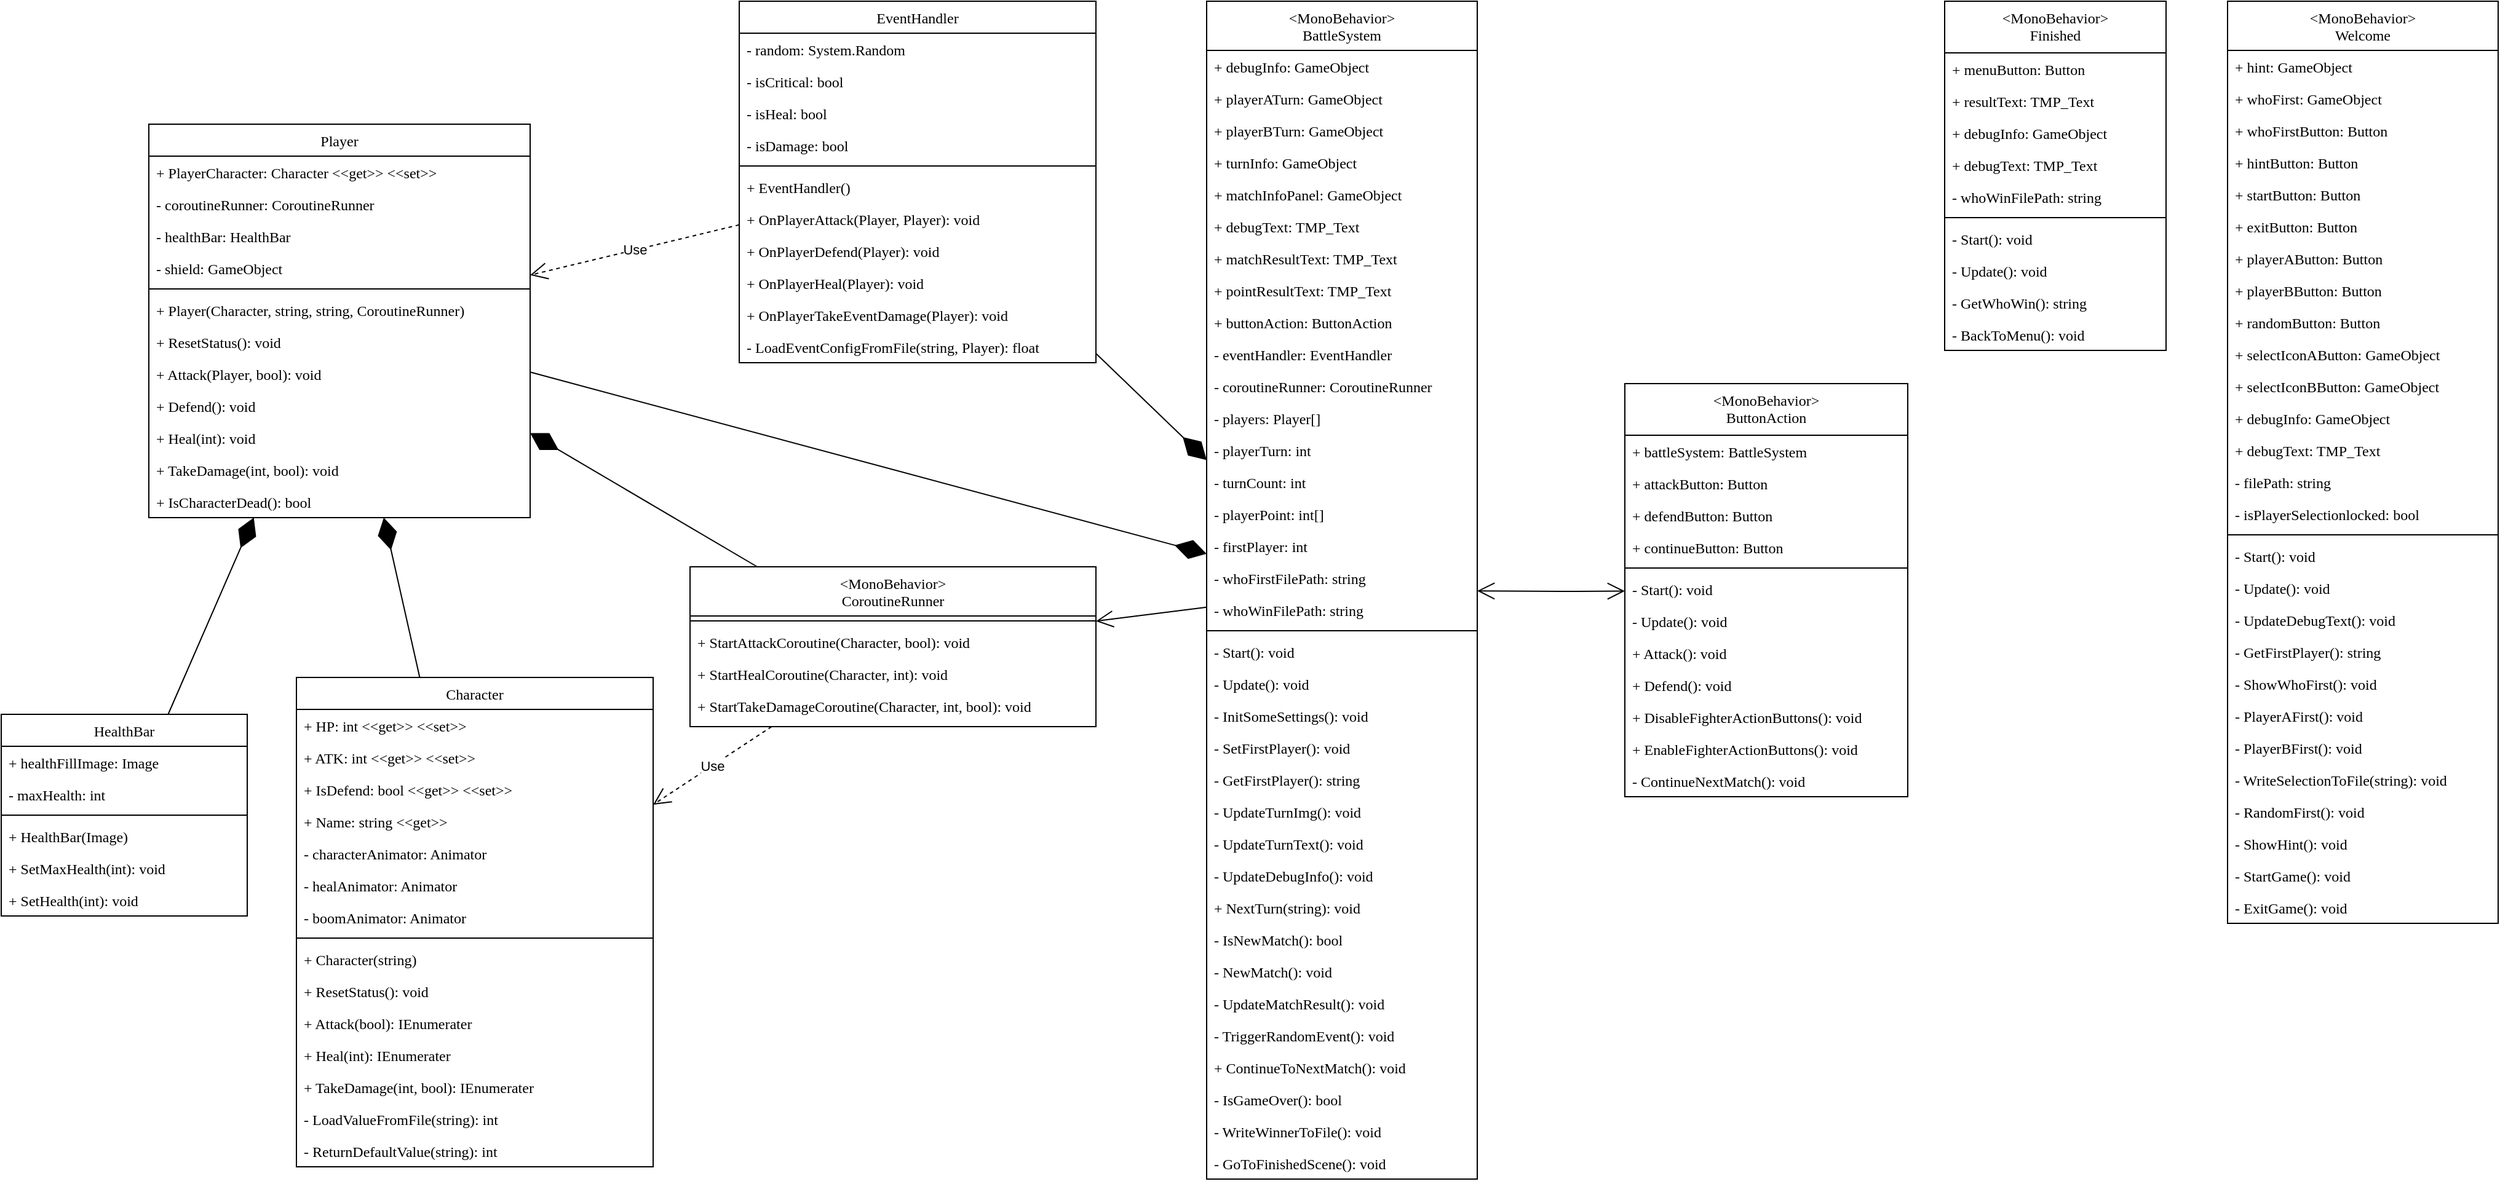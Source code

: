 <mxfile version="24.8.3">
  <diagram id="C5RBs43oDa-KdzZeNtuy" name="Page-1">
    <mxGraphModel dx="2140" dy="698" grid="1" gridSize="10" guides="1" tooltips="1" connect="1" arrows="1" fold="1" page="1" pageScale="1" pageWidth="827" pageHeight="1169" math="0" shadow="0">
      <root>
        <mxCell id="WIyWlLk6GJQsqaUBKTNV-0" />
        <mxCell id="WIyWlLk6GJQsqaUBKTNV-1" parent="WIyWlLk6GJQsqaUBKTNV-0" />
        <mxCell id="Nt3rEdekaZ9-rWhdRQF2-0" value="&lt;MonoBehavior&gt;&#xa;CoroutineRunner" style="swimlane;fontStyle=0;align=center;verticalAlign=top;childLayout=stackLayout;horizontal=1;startSize=40;horizontalStack=0;resizeParent=1;resizeLast=0;collapsible=1;marginBottom=0;rounded=0;shadow=0;strokeWidth=1;fontFamily=Comic Sans MS;" vertex="1" parent="WIyWlLk6GJQsqaUBKTNV-1">
          <mxGeometry x="-80" y="550" width="330" height="130" as="geometry">
            <mxRectangle x="550" y="140" width="160" height="26" as="alternateBounds" />
          </mxGeometry>
        </mxCell>
        <mxCell id="Nt3rEdekaZ9-rWhdRQF2-6" value="" style="line;html=1;strokeWidth=1;align=left;verticalAlign=middle;spacingTop=-1;spacingLeft=3;spacingRight=3;rotatable=0;labelPosition=right;points=[];portConstraint=eastwest;fontFamily=Comic Sans MS;" vertex="1" parent="Nt3rEdekaZ9-rWhdRQF2-0">
          <mxGeometry y="40" width="330" height="8" as="geometry" />
        </mxCell>
        <mxCell id="Nt3rEdekaZ9-rWhdRQF2-7" value="+ StartAttackCoroutine(Character, bool): void" style="text;align=left;verticalAlign=top;spacingLeft=4;spacingRight=4;overflow=hidden;rotatable=0;points=[[0,0.5],[1,0.5]];portConstraint=eastwest;fontFamily=Comic Sans MS;" vertex="1" parent="Nt3rEdekaZ9-rWhdRQF2-0">
          <mxGeometry y="48" width="330" height="26" as="geometry" />
        </mxCell>
        <mxCell id="Nt3rEdekaZ9-rWhdRQF2-8" value="+ StartHealCoroutine(Character, int): void" style="text;align=left;verticalAlign=top;spacingLeft=4;spacingRight=4;overflow=hidden;rotatable=0;points=[[0,0.5],[1,0.5]];portConstraint=eastwest;fontFamily=Comic Sans MS;" vertex="1" parent="Nt3rEdekaZ9-rWhdRQF2-0">
          <mxGeometry y="74" width="330" height="26" as="geometry" />
        </mxCell>
        <mxCell id="Nt3rEdekaZ9-rWhdRQF2-9" value="+ StartTakeDamageCoroutine(Character, int, bool): void" style="text;align=left;verticalAlign=top;spacingLeft=4;spacingRight=4;overflow=hidden;rotatable=0;points=[[0,0.5],[1,0.5]];portConstraint=eastwest;fontFamily=Comic Sans MS;" vertex="1" parent="Nt3rEdekaZ9-rWhdRQF2-0">
          <mxGeometry y="100" width="330" height="26" as="geometry" />
        </mxCell>
        <mxCell id="W0OkgkKj0z41YN_5YWNT-0" value="&lt;MonoBehavior&gt;&#xa;Finished" style="swimlane;fontStyle=0;align=center;verticalAlign=top;childLayout=stackLayout;horizontal=1;startSize=42;horizontalStack=0;resizeParent=1;resizeLast=0;collapsible=1;marginBottom=0;rounded=0;shadow=0;strokeWidth=1;fontFamily=Comic Sans MS;" vertex="1" parent="WIyWlLk6GJQsqaUBKTNV-1">
          <mxGeometry x="940" y="90" width="180" height="284" as="geometry">
            <mxRectangle x="550" y="140" width="160" height="26" as="alternateBounds" />
          </mxGeometry>
        </mxCell>
        <mxCell id="W0OkgkKj0z41YN_5YWNT-1" value="+ menuButton: Button" style="text;align=left;verticalAlign=top;spacingLeft=4;spacingRight=4;overflow=hidden;rotatable=0;points=[[0,0.5],[1,0.5]];portConstraint=eastwest;rounded=0;shadow=0;html=0;fontFamily=Comic Sans MS;" vertex="1" parent="W0OkgkKj0z41YN_5YWNT-0">
          <mxGeometry y="42" width="180" height="26" as="geometry" />
        </mxCell>
        <mxCell id="W0OkgkKj0z41YN_5YWNT-2" value="+ resultText: TMP_Text" style="text;align=left;verticalAlign=top;spacingLeft=4;spacingRight=4;overflow=hidden;rotatable=0;points=[[0,0.5],[1,0.5]];portConstraint=eastwest;rounded=0;shadow=0;html=0;fontFamily=Comic Sans MS;" vertex="1" parent="W0OkgkKj0z41YN_5YWNT-0">
          <mxGeometry y="68" width="180" height="26" as="geometry" />
        </mxCell>
        <mxCell id="W0OkgkKj0z41YN_5YWNT-3" value="+ debugInfo: GameObject" style="text;align=left;verticalAlign=top;spacingLeft=4;spacingRight=4;overflow=hidden;rotatable=0;points=[[0,0.5],[1,0.5]];portConstraint=eastwest;rounded=0;shadow=0;html=0;fontFamily=Comic Sans MS;" vertex="1" parent="W0OkgkKj0z41YN_5YWNT-0">
          <mxGeometry y="94" width="180" height="26" as="geometry" />
        </mxCell>
        <mxCell id="W0OkgkKj0z41YN_5YWNT-4" value="+ debugText: TMP_Text" style="text;align=left;verticalAlign=top;spacingLeft=4;spacingRight=4;overflow=hidden;rotatable=0;points=[[0,0.5],[1,0.5]];portConstraint=eastwest;rounded=0;shadow=0;html=0;fontFamily=Comic Sans MS;" vertex="1" parent="W0OkgkKj0z41YN_5YWNT-0">
          <mxGeometry y="120" width="180" height="26" as="geometry" />
        </mxCell>
        <mxCell id="W0OkgkKj0z41YN_5YWNT-5" value="- whoWinFilePath: string" style="text;align=left;verticalAlign=top;spacingLeft=4;spacingRight=4;overflow=hidden;rotatable=0;points=[[0,0.5],[1,0.5]];portConstraint=eastwest;rounded=0;shadow=0;html=0;fontFamily=Comic Sans MS;" vertex="1" parent="W0OkgkKj0z41YN_5YWNT-0">
          <mxGeometry y="146" width="180" height="26" as="geometry" />
        </mxCell>
        <mxCell id="W0OkgkKj0z41YN_5YWNT-6" value="" style="line;html=1;strokeWidth=1;align=left;verticalAlign=middle;spacingTop=-1;spacingLeft=3;spacingRight=3;rotatable=0;labelPosition=right;points=[];portConstraint=eastwest;fontFamily=Comic Sans MS;" vertex="1" parent="W0OkgkKj0z41YN_5YWNT-0">
          <mxGeometry y="172" width="180" height="8" as="geometry" />
        </mxCell>
        <mxCell id="W0OkgkKj0z41YN_5YWNT-7" value="- Start(): void" style="text;align=left;verticalAlign=top;spacingLeft=4;spacingRight=4;overflow=hidden;rotatable=0;points=[[0,0.5],[1,0.5]];portConstraint=eastwest;fontFamily=Comic Sans MS;" vertex="1" parent="W0OkgkKj0z41YN_5YWNT-0">
          <mxGeometry y="180" width="180" height="26" as="geometry" />
        </mxCell>
        <mxCell id="W0OkgkKj0z41YN_5YWNT-8" value="- Update(): void" style="text;align=left;verticalAlign=top;spacingLeft=4;spacingRight=4;overflow=hidden;rotatable=0;points=[[0,0.5],[1,0.5]];portConstraint=eastwest;fontFamily=Comic Sans MS;" vertex="1" parent="W0OkgkKj0z41YN_5YWNT-0">
          <mxGeometry y="206" width="180" height="26" as="geometry" />
        </mxCell>
        <mxCell id="W0OkgkKj0z41YN_5YWNT-9" value="- GetWhoWin(): string" style="text;align=left;verticalAlign=top;spacingLeft=4;spacingRight=4;overflow=hidden;rotatable=0;points=[[0,0.5],[1,0.5]];portConstraint=eastwest;fontFamily=Comic Sans MS;" vertex="1" parent="W0OkgkKj0z41YN_5YWNT-0">
          <mxGeometry y="232" width="180" height="26" as="geometry" />
        </mxCell>
        <mxCell id="W0OkgkKj0z41YN_5YWNT-10" value="- BackToMenu(): void" style="text;align=left;verticalAlign=top;spacingLeft=4;spacingRight=4;overflow=hidden;rotatable=0;points=[[0,0.5],[1,0.5]];portConstraint=eastwest;fontFamily=Comic Sans MS;" vertex="1" parent="W0OkgkKj0z41YN_5YWNT-0">
          <mxGeometry y="258" width="180" height="26" as="geometry" />
        </mxCell>
        <mxCell id="KQ4b8tjO94vdDUZUuWJg-0" value="&lt;MonoBehavior&gt;&#xa;Welcome" style="swimlane;fontStyle=0;align=center;verticalAlign=top;childLayout=stackLayout;horizontal=1;startSize=40;horizontalStack=0;resizeParent=1;resizeLast=0;collapsible=1;marginBottom=0;rounded=0;shadow=0;strokeWidth=1;fontFamily=Comic Sans MS;" vertex="1" parent="WIyWlLk6GJQsqaUBKTNV-1">
          <mxGeometry x="1170" y="90" width="220" height="750" as="geometry">
            <mxRectangle x="550" y="140" width="160" height="26" as="alternateBounds" />
          </mxGeometry>
        </mxCell>
        <mxCell id="KQ4b8tjO94vdDUZUuWJg-1" value="+ hint: GameObject" style="text;align=left;verticalAlign=top;spacingLeft=4;spacingRight=4;overflow=hidden;rotatable=0;points=[[0,0.5],[1,0.5]];portConstraint=eastwest;fontFamily=Comic Sans MS;" vertex="1" parent="KQ4b8tjO94vdDUZUuWJg-0">
          <mxGeometry y="40" width="220" height="26" as="geometry" />
        </mxCell>
        <mxCell id="KQ4b8tjO94vdDUZUuWJg-2" value="+ whoFirst: GameObject" style="text;align=left;verticalAlign=top;spacingLeft=4;spacingRight=4;overflow=hidden;rotatable=0;points=[[0,0.5],[1,0.5]];portConstraint=eastwest;rounded=0;shadow=0;html=0;fontFamily=Comic Sans MS;" vertex="1" parent="KQ4b8tjO94vdDUZUuWJg-0">
          <mxGeometry y="66" width="220" height="26" as="geometry" />
        </mxCell>
        <mxCell id="KQ4b8tjO94vdDUZUuWJg-3" value="+ whoFirstButton: Button" style="text;align=left;verticalAlign=top;spacingLeft=4;spacingRight=4;overflow=hidden;rotatable=0;points=[[0,0.5],[1,0.5]];portConstraint=eastwest;rounded=0;shadow=0;html=0;fontFamily=Comic Sans MS;" vertex="1" parent="KQ4b8tjO94vdDUZUuWJg-0">
          <mxGeometry y="92" width="220" height="26" as="geometry" />
        </mxCell>
        <mxCell id="KQ4b8tjO94vdDUZUuWJg-4" value="+ hintButton: Button" style="text;align=left;verticalAlign=top;spacingLeft=4;spacingRight=4;overflow=hidden;rotatable=0;points=[[0,0.5],[1,0.5]];portConstraint=eastwest;rounded=0;shadow=0;html=0;fontFamily=Comic Sans MS;" vertex="1" parent="KQ4b8tjO94vdDUZUuWJg-0">
          <mxGeometry y="118" width="220" height="26" as="geometry" />
        </mxCell>
        <mxCell id="KQ4b8tjO94vdDUZUuWJg-5" value="+ startButton: Button" style="text;align=left;verticalAlign=top;spacingLeft=4;spacingRight=4;overflow=hidden;rotatable=0;points=[[0,0.5],[1,0.5]];portConstraint=eastwest;rounded=0;shadow=0;html=0;fontFamily=Comic Sans MS;" vertex="1" parent="KQ4b8tjO94vdDUZUuWJg-0">
          <mxGeometry y="144" width="220" height="26" as="geometry" />
        </mxCell>
        <mxCell id="KQ4b8tjO94vdDUZUuWJg-6" value="+ exitButton: Button" style="text;align=left;verticalAlign=top;spacingLeft=4;spacingRight=4;overflow=hidden;rotatable=0;points=[[0,0.5],[1,0.5]];portConstraint=eastwest;rounded=0;shadow=0;html=0;fontFamily=Comic Sans MS;" vertex="1" parent="KQ4b8tjO94vdDUZUuWJg-0">
          <mxGeometry y="170" width="220" height="26" as="geometry" />
        </mxCell>
        <mxCell id="KQ4b8tjO94vdDUZUuWJg-7" value="+ playerAButton: Button" style="text;align=left;verticalAlign=top;spacingLeft=4;spacingRight=4;overflow=hidden;rotatable=0;points=[[0,0.5],[1,0.5]];portConstraint=eastwest;rounded=0;shadow=0;html=0;fontFamily=Comic Sans MS;" vertex="1" parent="KQ4b8tjO94vdDUZUuWJg-0">
          <mxGeometry y="196" width="220" height="26" as="geometry" />
        </mxCell>
        <mxCell id="KQ4b8tjO94vdDUZUuWJg-8" value="+ playerBButton: Button" style="text;align=left;verticalAlign=top;spacingLeft=4;spacingRight=4;overflow=hidden;rotatable=0;points=[[0,0.5],[1,0.5]];portConstraint=eastwest;rounded=0;shadow=0;html=0;fontFamily=Comic Sans MS;" vertex="1" parent="KQ4b8tjO94vdDUZUuWJg-0">
          <mxGeometry y="222" width="220" height="26" as="geometry" />
        </mxCell>
        <mxCell id="KQ4b8tjO94vdDUZUuWJg-9" value="+ randomButton: Button" style="text;align=left;verticalAlign=top;spacingLeft=4;spacingRight=4;overflow=hidden;rotatable=0;points=[[0,0.5],[1,0.5]];portConstraint=eastwest;rounded=0;shadow=0;html=0;fontFamily=Comic Sans MS;" vertex="1" parent="KQ4b8tjO94vdDUZUuWJg-0">
          <mxGeometry y="248" width="220" height="26" as="geometry" />
        </mxCell>
        <mxCell id="KQ4b8tjO94vdDUZUuWJg-10" value="+ selectIconAButton: GameObject" style="text;align=left;verticalAlign=top;spacingLeft=4;spacingRight=4;overflow=hidden;rotatable=0;points=[[0,0.5],[1,0.5]];portConstraint=eastwest;rounded=0;shadow=0;html=0;fontFamily=Comic Sans MS;" vertex="1" parent="KQ4b8tjO94vdDUZUuWJg-0">
          <mxGeometry y="274" width="220" height="26" as="geometry" />
        </mxCell>
        <mxCell id="KQ4b8tjO94vdDUZUuWJg-11" value="+ selectIconBButton: GameObject" style="text;align=left;verticalAlign=top;spacingLeft=4;spacingRight=4;overflow=hidden;rotatable=0;points=[[0,0.5],[1,0.5]];portConstraint=eastwest;rounded=0;shadow=0;html=0;fontFamily=Comic Sans MS;" vertex="1" parent="KQ4b8tjO94vdDUZUuWJg-0">
          <mxGeometry y="300" width="220" height="26" as="geometry" />
        </mxCell>
        <mxCell id="KQ4b8tjO94vdDUZUuWJg-12" value="+ debugInfo: GameObject" style="text;align=left;verticalAlign=top;spacingLeft=4;spacingRight=4;overflow=hidden;rotatable=0;points=[[0,0.5],[1,0.5]];portConstraint=eastwest;rounded=0;shadow=0;html=0;fontFamily=Comic Sans MS;" vertex="1" parent="KQ4b8tjO94vdDUZUuWJg-0">
          <mxGeometry y="326" width="220" height="26" as="geometry" />
        </mxCell>
        <mxCell id="KQ4b8tjO94vdDUZUuWJg-13" value="+ debugText: TMP_Text" style="text;align=left;verticalAlign=top;spacingLeft=4;spacingRight=4;overflow=hidden;rotatable=0;points=[[0,0.5],[1,0.5]];portConstraint=eastwest;rounded=0;shadow=0;html=0;fontFamily=Comic Sans MS;" vertex="1" parent="KQ4b8tjO94vdDUZUuWJg-0">
          <mxGeometry y="352" width="220" height="26" as="geometry" />
        </mxCell>
        <mxCell id="KQ4b8tjO94vdDUZUuWJg-14" value="- filePath: string" style="text;align=left;verticalAlign=top;spacingLeft=4;spacingRight=4;overflow=hidden;rotatable=0;points=[[0,0.5],[1,0.5]];portConstraint=eastwest;rounded=0;shadow=0;html=0;fontFamily=Comic Sans MS;" vertex="1" parent="KQ4b8tjO94vdDUZUuWJg-0">
          <mxGeometry y="378" width="220" height="26" as="geometry" />
        </mxCell>
        <mxCell id="KQ4b8tjO94vdDUZUuWJg-15" value="- isPlayerSelectionlocked: bool" style="text;align=left;verticalAlign=top;spacingLeft=4;spacingRight=4;overflow=hidden;rotatable=0;points=[[0,0.5],[1,0.5]];portConstraint=eastwest;rounded=0;shadow=0;html=0;fontFamily=Comic Sans MS;" vertex="1" parent="KQ4b8tjO94vdDUZUuWJg-0">
          <mxGeometry y="404" width="220" height="26" as="geometry" />
        </mxCell>
        <mxCell id="KQ4b8tjO94vdDUZUuWJg-16" value="" style="line;html=1;strokeWidth=1;align=left;verticalAlign=middle;spacingTop=-1;spacingLeft=3;spacingRight=3;rotatable=0;labelPosition=right;points=[];portConstraint=eastwest;fontFamily=Comic Sans MS;" vertex="1" parent="KQ4b8tjO94vdDUZUuWJg-0">
          <mxGeometry y="430" width="220" height="8" as="geometry" />
        </mxCell>
        <mxCell id="KQ4b8tjO94vdDUZUuWJg-17" value="- Start(): void" style="text;align=left;verticalAlign=top;spacingLeft=4;spacingRight=4;overflow=hidden;rotatable=0;points=[[0,0.5],[1,0.5]];portConstraint=eastwest;fontFamily=Comic Sans MS;" vertex="1" parent="KQ4b8tjO94vdDUZUuWJg-0">
          <mxGeometry y="438" width="220" height="26" as="geometry" />
        </mxCell>
        <mxCell id="KQ4b8tjO94vdDUZUuWJg-18" value="- Update(): void" style="text;align=left;verticalAlign=top;spacingLeft=4;spacingRight=4;overflow=hidden;rotatable=0;points=[[0,0.5],[1,0.5]];portConstraint=eastwest;fontFamily=Comic Sans MS;" vertex="1" parent="KQ4b8tjO94vdDUZUuWJg-0">
          <mxGeometry y="464" width="220" height="26" as="geometry" />
        </mxCell>
        <mxCell id="KQ4b8tjO94vdDUZUuWJg-19" value="- UpdateDebugText(): void" style="text;align=left;verticalAlign=top;spacingLeft=4;spacingRight=4;overflow=hidden;rotatable=0;points=[[0,0.5],[1,0.5]];portConstraint=eastwest;fontFamily=Comic Sans MS;" vertex="1" parent="KQ4b8tjO94vdDUZUuWJg-0">
          <mxGeometry y="490" width="220" height="26" as="geometry" />
        </mxCell>
        <mxCell id="KQ4b8tjO94vdDUZUuWJg-20" value="- GetFirstPlayer(): string" style="text;align=left;verticalAlign=top;spacingLeft=4;spacingRight=4;overflow=hidden;rotatable=0;points=[[0,0.5],[1,0.5]];portConstraint=eastwest;fontFamily=Comic Sans MS;" vertex="1" parent="KQ4b8tjO94vdDUZUuWJg-0">
          <mxGeometry y="516" width="220" height="26" as="geometry" />
        </mxCell>
        <mxCell id="KQ4b8tjO94vdDUZUuWJg-21" value="- ShowWhoFirst(): void" style="text;align=left;verticalAlign=top;spacingLeft=4;spacingRight=4;overflow=hidden;rotatable=0;points=[[0,0.5],[1,0.5]];portConstraint=eastwest;fontFamily=Comic Sans MS;" vertex="1" parent="KQ4b8tjO94vdDUZUuWJg-0">
          <mxGeometry y="542" width="220" height="26" as="geometry" />
        </mxCell>
        <mxCell id="KQ4b8tjO94vdDUZUuWJg-22" value="- PlayerAFirst(): void" style="text;align=left;verticalAlign=top;spacingLeft=4;spacingRight=4;overflow=hidden;rotatable=0;points=[[0,0.5],[1,0.5]];portConstraint=eastwest;fontFamily=Comic Sans MS;" vertex="1" parent="KQ4b8tjO94vdDUZUuWJg-0">
          <mxGeometry y="568" width="220" height="26" as="geometry" />
        </mxCell>
        <mxCell id="KQ4b8tjO94vdDUZUuWJg-23" value="- PlayerBFirst(): void" style="text;align=left;verticalAlign=top;spacingLeft=4;spacingRight=4;overflow=hidden;rotatable=0;points=[[0,0.5],[1,0.5]];portConstraint=eastwest;fontFamily=Comic Sans MS;" vertex="1" parent="KQ4b8tjO94vdDUZUuWJg-0">
          <mxGeometry y="594" width="220" height="26" as="geometry" />
        </mxCell>
        <mxCell id="KQ4b8tjO94vdDUZUuWJg-24" value="- WriteSelectionToFile(string): void" style="text;align=left;verticalAlign=top;spacingLeft=4;spacingRight=4;overflow=hidden;rotatable=0;points=[[0,0.5],[1,0.5]];portConstraint=eastwest;fontFamily=Comic Sans MS;" vertex="1" parent="KQ4b8tjO94vdDUZUuWJg-0">
          <mxGeometry y="620" width="220" height="26" as="geometry" />
        </mxCell>
        <mxCell id="KQ4b8tjO94vdDUZUuWJg-25" value="- RandomFirst(): void" style="text;align=left;verticalAlign=top;spacingLeft=4;spacingRight=4;overflow=hidden;rotatable=0;points=[[0,0.5],[1,0.5]];portConstraint=eastwest;fontFamily=Comic Sans MS;" vertex="1" parent="KQ4b8tjO94vdDUZUuWJg-0">
          <mxGeometry y="646" width="220" height="26" as="geometry" />
        </mxCell>
        <mxCell id="KQ4b8tjO94vdDUZUuWJg-26" value="- ShowHint(): void" style="text;align=left;verticalAlign=top;spacingLeft=4;spacingRight=4;overflow=hidden;rotatable=0;points=[[0,0.5],[1,0.5]];portConstraint=eastwest;fontFamily=Comic Sans MS;" vertex="1" parent="KQ4b8tjO94vdDUZUuWJg-0">
          <mxGeometry y="672" width="220" height="26" as="geometry" />
        </mxCell>
        <mxCell id="KQ4b8tjO94vdDUZUuWJg-27" value="- StartGame(): void" style="text;align=left;verticalAlign=top;spacingLeft=4;spacingRight=4;overflow=hidden;rotatable=0;points=[[0,0.5],[1,0.5]];portConstraint=eastwest;fontFamily=Comic Sans MS;" vertex="1" parent="KQ4b8tjO94vdDUZUuWJg-0">
          <mxGeometry y="698" width="220" height="26" as="geometry" />
        </mxCell>
        <mxCell id="KQ4b8tjO94vdDUZUuWJg-28" value="- ExitGame(): void" style="text;align=left;verticalAlign=top;spacingLeft=4;spacingRight=4;overflow=hidden;rotatable=0;points=[[0,0.5],[1,0.5]];portConstraint=eastwest;fontFamily=Comic Sans MS;" vertex="1" parent="KQ4b8tjO94vdDUZUuWJg-0">
          <mxGeometry y="724" width="220" height="26" as="geometry" />
        </mxCell>
        <mxCell id="KQ4b8tjO94vdDUZUuWJg-29" value="HealthBar" style="swimlane;fontStyle=0;align=center;verticalAlign=top;childLayout=stackLayout;horizontal=1;startSize=26;horizontalStack=0;resizeParent=1;resizeLast=0;collapsible=1;marginBottom=0;rounded=0;shadow=0;strokeWidth=1;fontFamily=Comic Sans MS;" vertex="1" parent="WIyWlLk6GJQsqaUBKTNV-1">
          <mxGeometry x="-640" y="670" width="200" height="164" as="geometry">
            <mxRectangle x="550" y="140" width="160" height="26" as="alternateBounds" />
          </mxGeometry>
        </mxCell>
        <mxCell id="KQ4b8tjO94vdDUZUuWJg-30" value="+ healthFillImage: Image" style="text;align=left;verticalAlign=top;spacingLeft=4;spacingRight=4;overflow=hidden;rotatable=0;points=[[0,0.5],[1,0.5]];portConstraint=eastwest;rounded=0;shadow=0;html=0;fontFamily=Comic Sans MS;" vertex="1" parent="KQ4b8tjO94vdDUZUuWJg-29">
          <mxGeometry y="26" width="200" height="26" as="geometry" />
        </mxCell>
        <mxCell id="KQ4b8tjO94vdDUZUuWJg-34" value="- maxHealth: int" style="text;align=left;verticalAlign=top;spacingLeft=4;spacingRight=4;overflow=hidden;rotatable=0;points=[[0,0.5],[1,0.5]];portConstraint=eastwest;rounded=0;shadow=0;html=0;fontFamily=Comic Sans MS;" vertex="1" parent="KQ4b8tjO94vdDUZUuWJg-29">
          <mxGeometry y="52" width="200" height="26" as="geometry" />
        </mxCell>
        <mxCell id="KQ4b8tjO94vdDUZUuWJg-35" value="" style="line;html=1;strokeWidth=1;align=left;verticalAlign=middle;spacingTop=-1;spacingLeft=3;spacingRight=3;rotatable=0;labelPosition=right;points=[];portConstraint=eastwest;fontFamily=Comic Sans MS;" vertex="1" parent="KQ4b8tjO94vdDUZUuWJg-29">
          <mxGeometry y="78" width="200" height="8" as="geometry" />
        </mxCell>
        <mxCell id="KQ4b8tjO94vdDUZUuWJg-36" value="+ HealthBar(Image)" style="text;align=left;verticalAlign=top;spacingLeft=4;spacingRight=4;overflow=hidden;rotatable=0;points=[[0,0.5],[1,0.5]];portConstraint=eastwest;fontFamily=Comic Sans MS;" vertex="1" parent="KQ4b8tjO94vdDUZUuWJg-29">
          <mxGeometry y="86" width="200" height="26" as="geometry" />
        </mxCell>
        <mxCell id="KQ4b8tjO94vdDUZUuWJg-37" value="+ SetMaxHealth(int): void" style="text;align=left;verticalAlign=top;spacingLeft=4;spacingRight=4;overflow=hidden;rotatable=0;points=[[0,0.5],[1,0.5]];portConstraint=eastwest;fontFamily=Comic Sans MS;" vertex="1" parent="KQ4b8tjO94vdDUZUuWJg-29">
          <mxGeometry y="112" width="200" height="26" as="geometry" />
        </mxCell>
        <mxCell id="KQ4b8tjO94vdDUZUuWJg-40" value="+ SetHealth(int): void" style="text;align=left;verticalAlign=top;spacingLeft=4;spacingRight=4;overflow=hidden;rotatable=0;points=[[0,0.5],[1,0.5]];portConstraint=eastwest;fontFamily=Comic Sans MS;" vertex="1" parent="KQ4b8tjO94vdDUZUuWJg-29">
          <mxGeometry y="138" width="200" height="26" as="geometry" />
        </mxCell>
        <mxCell id="AiJhdceaBjFH2DWy3qPq-0" value="EventHandler" style="swimlane;fontStyle=0;align=center;verticalAlign=top;childLayout=stackLayout;horizontal=1;startSize=26;horizontalStack=0;resizeParent=1;resizeLast=0;collapsible=1;marginBottom=0;rounded=0;shadow=0;strokeWidth=1;fontFamily=Comic Sans MS;" vertex="1" parent="WIyWlLk6GJQsqaUBKTNV-1">
          <mxGeometry x="-40" y="90" width="290" height="294" as="geometry">
            <mxRectangle x="550" y="140" width="160" height="26" as="alternateBounds" />
          </mxGeometry>
        </mxCell>
        <mxCell id="AiJhdceaBjFH2DWy3qPq-1" value="- random: System.Random" style="text;align=left;verticalAlign=top;spacingLeft=4;spacingRight=4;overflow=hidden;rotatable=0;points=[[0,0.5],[1,0.5]];portConstraint=eastwest;rounded=0;shadow=0;html=0;fontFamily=Comic Sans MS;" vertex="1" parent="AiJhdceaBjFH2DWy3qPq-0">
          <mxGeometry y="26" width="290" height="26" as="geometry" />
        </mxCell>
        <mxCell id="AiJhdceaBjFH2DWy3qPq-8" value="- isCritical: bool" style="text;align=left;verticalAlign=top;spacingLeft=4;spacingRight=4;overflow=hidden;rotatable=0;points=[[0,0.5],[1,0.5]];portConstraint=eastwest;rounded=0;shadow=0;html=0;fontFamily=Comic Sans MS;" vertex="1" parent="AiJhdceaBjFH2DWy3qPq-0">
          <mxGeometry y="52" width="290" height="26" as="geometry" />
        </mxCell>
        <mxCell id="AiJhdceaBjFH2DWy3qPq-7" value="- isHeal: bool" style="text;align=left;verticalAlign=top;spacingLeft=4;spacingRight=4;overflow=hidden;rotatable=0;points=[[0,0.5],[1,0.5]];portConstraint=eastwest;rounded=0;shadow=0;html=0;fontFamily=Comic Sans MS;" vertex="1" parent="AiJhdceaBjFH2DWy3qPq-0">
          <mxGeometry y="78" width="290" height="26" as="geometry" />
        </mxCell>
        <mxCell id="AiJhdceaBjFH2DWy3qPq-2" value="- isDamage: bool" style="text;align=left;verticalAlign=top;spacingLeft=4;spacingRight=4;overflow=hidden;rotatable=0;points=[[0,0.5],[1,0.5]];portConstraint=eastwest;rounded=0;shadow=0;html=0;fontFamily=Comic Sans MS;" vertex="1" parent="AiJhdceaBjFH2DWy3qPq-0">
          <mxGeometry y="104" width="290" height="26" as="geometry" />
        </mxCell>
        <mxCell id="AiJhdceaBjFH2DWy3qPq-3" value="" style="line;html=1;strokeWidth=1;align=left;verticalAlign=middle;spacingTop=-1;spacingLeft=3;spacingRight=3;rotatable=0;labelPosition=right;points=[];portConstraint=eastwest;fontFamily=Comic Sans MS;" vertex="1" parent="AiJhdceaBjFH2DWy3qPq-0">
          <mxGeometry y="130" width="290" height="8" as="geometry" />
        </mxCell>
        <mxCell id="AiJhdceaBjFH2DWy3qPq-4" value="+ EventHandler()" style="text;align=left;verticalAlign=top;spacingLeft=4;spacingRight=4;overflow=hidden;rotatable=0;points=[[0,0.5],[1,0.5]];portConstraint=eastwest;fontFamily=Comic Sans MS;" vertex="1" parent="AiJhdceaBjFH2DWy3qPq-0">
          <mxGeometry y="138" width="290" height="26" as="geometry" />
        </mxCell>
        <mxCell id="AiJhdceaBjFH2DWy3qPq-5" value="+ OnPlayerAttack(Player, Player): void" style="text;align=left;verticalAlign=top;spacingLeft=4;spacingRight=4;overflow=hidden;rotatable=0;points=[[0,0.5],[1,0.5]];portConstraint=eastwest;fontFamily=Comic Sans MS;" vertex="1" parent="AiJhdceaBjFH2DWy3qPq-0">
          <mxGeometry y="164" width="290" height="26" as="geometry" />
        </mxCell>
        <mxCell id="AiJhdceaBjFH2DWy3qPq-9" value="+ OnPlayerDefend(Player): void" style="text;align=left;verticalAlign=top;spacingLeft=4;spacingRight=4;overflow=hidden;rotatable=0;points=[[0,0.5],[1,0.5]];portConstraint=eastwest;fontFamily=Comic Sans MS;" vertex="1" parent="AiJhdceaBjFH2DWy3qPq-0">
          <mxGeometry y="190" width="290" height="26" as="geometry" />
        </mxCell>
        <mxCell id="AiJhdceaBjFH2DWy3qPq-10" value="+ OnPlayerHeal(Player): void" style="text;align=left;verticalAlign=top;spacingLeft=4;spacingRight=4;overflow=hidden;rotatable=0;points=[[0,0.5],[1,0.5]];portConstraint=eastwest;fontFamily=Comic Sans MS;" vertex="1" parent="AiJhdceaBjFH2DWy3qPq-0">
          <mxGeometry y="216" width="290" height="26" as="geometry" />
        </mxCell>
        <mxCell id="AiJhdceaBjFH2DWy3qPq-11" value="+ OnPlayerTakeEventDamage(Player): void" style="text;align=left;verticalAlign=top;spacingLeft=4;spacingRight=4;overflow=hidden;rotatable=0;points=[[0,0.5],[1,0.5]];portConstraint=eastwest;fontFamily=Comic Sans MS;" vertex="1" parent="AiJhdceaBjFH2DWy3qPq-0">
          <mxGeometry y="242" width="290" height="26" as="geometry" />
        </mxCell>
        <mxCell id="AiJhdceaBjFH2DWy3qPq-6" value="- LoadEventConfigFromFile(string, Player): float" style="text;align=left;verticalAlign=top;spacingLeft=4;spacingRight=4;overflow=hidden;rotatable=0;points=[[0,0.5],[1,0.5]];portConstraint=eastwest;fontFamily=Comic Sans MS;" vertex="1" parent="AiJhdceaBjFH2DWy3qPq-0">
          <mxGeometry y="268" width="290" height="26" as="geometry" />
        </mxCell>
        <mxCell id="AiJhdceaBjFH2DWy3qPq-12" value="&lt;MonoBehavior&gt;&#xa;ButtonAction&#xa;" style="swimlane;fontStyle=0;align=center;verticalAlign=top;childLayout=stackLayout;horizontal=1;startSize=42;horizontalStack=0;resizeParent=1;resizeLast=0;collapsible=1;marginBottom=0;rounded=0;shadow=0;strokeWidth=1;fontFamily=Comic Sans MS;" vertex="1" parent="WIyWlLk6GJQsqaUBKTNV-1">
          <mxGeometry x="680" y="401" width="230" height="336" as="geometry">
            <mxRectangle x="550" y="140" width="160" height="26" as="alternateBounds" />
          </mxGeometry>
        </mxCell>
        <mxCell id="AiJhdceaBjFH2DWy3qPq-13" value="+ battleSystem: BattleSystem" style="text;align=left;verticalAlign=top;spacingLeft=4;spacingRight=4;overflow=hidden;rotatable=0;points=[[0,0.5],[1,0.5]];portConstraint=eastwest;rounded=0;shadow=0;html=0;fontFamily=Comic Sans MS;" vertex="1" parent="AiJhdceaBjFH2DWy3qPq-12">
          <mxGeometry y="42" width="230" height="26" as="geometry" />
        </mxCell>
        <mxCell id="AiJhdceaBjFH2DWy3qPq-23" value="+ attackButton: Button" style="text;align=left;verticalAlign=top;spacingLeft=4;spacingRight=4;overflow=hidden;rotatable=0;points=[[0,0.5],[1,0.5]];portConstraint=eastwest;rounded=0;shadow=0;html=0;fontFamily=Comic Sans MS;" vertex="1" parent="AiJhdceaBjFH2DWy3qPq-12">
          <mxGeometry y="68" width="230" height="26" as="geometry" />
        </mxCell>
        <mxCell id="AiJhdceaBjFH2DWy3qPq-24" value="+ defendButton: Button" style="text;align=left;verticalAlign=top;spacingLeft=4;spacingRight=4;overflow=hidden;rotatable=0;points=[[0,0.5],[1,0.5]];portConstraint=eastwest;rounded=0;shadow=0;html=0;fontFamily=Comic Sans MS;" vertex="1" parent="AiJhdceaBjFH2DWy3qPq-12">
          <mxGeometry y="94" width="230" height="26" as="geometry" />
        </mxCell>
        <mxCell id="AiJhdceaBjFH2DWy3qPq-14" value="+ continueButton: Button" style="text;align=left;verticalAlign=top;spacingLeft=4;spacingRight=4;overflow=hidden;rotatable=0;points=[[0,0.5],[1,0.5]];portConstraint=eastwest;rounded=0;shadow=0;html=0;fontFamily=Comic Sans MS;" vertex="1" parent="AiJhdceaBjFH2DWy3qPq-12">
          <mxGeometry y="120" width="230" height="26" as="geometry" />
        </mxCell>
        <mxCell id="AiJhdceaBjFH2DWy3qPq-18" value="" style="line;html=1;strokeWidth=1;align=left;verticalAlign=middle;spacingTop=-1;spacingLeft=3;spacingRight=3;rotatable=0;labelPosition=right;points=[];portConstraint=eastwest;fontFamily=Comic Sans MS;" vertex="1" parent="AiJhdceaBjFH2DWy3qPq-12">
          <mxGeometry y="146" width="230" height="8" as="geometry" />
        </mxCell>
        <mxCell id="AiJhdceaBjFH2DWy3qPq-19" value="- Start(): void" style="text;align=left;verticalAlign=top;spacingLeft=4;spacingRight=4;overflow=hidden;rotatable=0;points=[[0,0.5],[1,0.5]];portConstraint=eastwest;fontFamily=Comic Sans MS;" vertex="1" parent="AiJhdceaBjFH2DWy3qPq-12">
          <mxGeometry y="154" width="230" height="26" as="geometry" />
        </mxCell>
        <mxCell id="AiJhdceaBjFH2DWy3qPq-20" value="- Update(): void" style="text;align=left;verticalAlign=top;spacingLeft=4;spacingRight=4;overflow=hidden;rotatable=0;points=[[0,0.5],[1,0.5]];portConstraint=eastwest;fontFamily=Comic Sans MS;" vertex="1" parent="AiJhdceaBjFH2DWy3qPq-12">
          <mxGeometry y="180" width="230" height="26" as="geometry" />
        </mxCell>
        <mxCell id="AiJhdceaBjFH2DWy3qPq-21" value="+ Attack(): void" style="text;align=left;verticalAlign=top;spacingLeft=4;spacingRight=4;overflow=hidden;rotatable=0;points=[[0,0.5],[1,0.5]];portConstraint=eastwest;fontFamily=Comic Sans MS;" vertex="1" parent="AiJhdceaBjFH2DWy3qPq-12">
          <mxGeometry y="206" width="230" height="26" as="geometry" />
        </mxCell>
        <mxCell id="AiJhdceaBjFH2DWy3qPq-22" value="+ Defend(): void" style="text;align=left;verticalAlign=top;spacingLeft=4;spacingRight=4;overflow=hidden;rotatable=0;points=[[0,0.5],[1,0.5]];portConstraint=eastwest;fontFamily=Comic Sans MS;" vertex="1" parent="AiJhdceaBjFH2DWy3qPq-12">
          <mxGeometry y="232" width="230" height="26" as="geometry" />
        </mxCell>
        <mxCell id="AiJhdceaBjFH2DWy3qPq-27" value="+ DisableFighterActionButtons(): void" style="text;align=left;verticalAlign=top;spacingLeft=4;spacingRight=4;overflow=hidden;rotatable=0;points=[[0,0.5],[1,0.5]];portConstraint=eastwest;fontFamily=Comic Sans MS;" vertex="1" parent="AiJhdceaBjFH2DWy3qPq-12">
          <mxGeometry y="258" width="230" height="26" as="geometry" />
        </mxCell>
        <mxCell id="AiJhdceaBjFH2DWy3qPq-28" value="+ EnableFighterActionButtons(): void" style="text;align=left;verticalAlign=top;spacingLeft=4;spacingRight=4;overflow=hidden;rotatable=0;points=[[0,0.5],[1,0.5]];portConstraint=eastwest;fontFamily=Comic Sans MS;" vertex="1" parent="AiJhdceaBjFH2DWy3qPq-12">
          <mxGeometry y="284" width="230" height="26" as="geometry" />
        </mxCell>
        <mxCell id="AiJhdceaBjFH2DWy3qPq-26" value="- ContinueNextMatch(): void" style="text;align=left;verticalAlign=top;spacingLeft=4;spacingRight=4;overflow=hidden;rotatable=0;points=[[0,0.5],[1,0.5]];portConstraint=eastwest;fontFamily=Comic Sans MS;" vertex="1" parent="AiJhdceaBjFH2DWy3qPq-12">
          <mxGeometry y="310" width="230" height="26" as="geometry" />
        </mxCell>
        <mxCell id="AiJhdceaBjFH2DWy3qPq-29" value="Character" style="swimlane;fontStyle=0;align=center;verticalAlign=top;childLayout=stackLayout;horizontal=1;startSize=26;horizontalStack=0;resizeParent=1;resizeLast=0;collapsible=1;marginBottom=0;rounded=0;shadow=0;strokeWidth=1;fontFamily=Comic Sans MS;" vertex="1" parent="WIyWlLk6GJQsqaUBKTNV-1">
          <mxGeometry x="-400" y="640" width="290" height="398" as="geometry">
            <mxRectangle x="550" y="140" width="160" height="26" as="alternateBounds" />
          </mxGeometry>
        </mxCell>
        <mxCell id="AiJhdceaBjFH2DWy3qPq-30" value="+ HP: int &lt;&lt;get&gt;&gt; &lt;&lt;set&gt;&gt;" style="text;align=left;verticalAlign=top;spacingLeft=4;spacingRight=4;overflow=hidden;rotatable=0;points=[[0,0.5],[1,0.5]];portConstraint=eastwest;rounded=0;shadow=0;html=0;fontFamily=Comic Sans MS;" vertex="1" parent="AiJhdceaBjFH2DWy3qPq-29">
          <mxGeometry y="26" width="290" height="26" as="geometry" />
        </mxCell>
        <mxCell id="AiJhdceaBjFH2DWy3qPq-31" value="+ ATK: int &lt;&lt;get&gt;&gt; &lt;&lt;set&gt;&gt;" style="text;align=left;verticalAlign=top;spacingLeft=4;spacingRight=4;overflow=hidden;rotatable=0;points=[[0,0.5],[1,0.5]];portConstraint=eastwest;rounded=0;shadow=0;html=0;fontFamily=Comic Sans MS;" vertex="1" parent="AiJhdceaBjFH2DWy3qPq-29">
          <mxGeometry y="52" width="290" height="26" as="geometry" />
        </mxCell>
        <mxCell id="AiJhdceaBjFH2DWy3qPq-43" value="+ IsDefend: bool &lt;&lt;get&gt;&gt; &lt;&lt;set&gt;&gt;" style="text;align=left;verticalAlign=top;spacingLeft=4;spacingRight=4;overflow=hidden;rotatable=0;points=[[0,0.5],[1,0.5]];portConstraint=eastwest;rounded=0;shadow=0;html=0;fontFamily=Comic Sans MS;" vertex="1" parent="AiJhdceaBjFH2DWy3qPq-29">
          <mxGeometry y="78" width="290" height="26" as="geometry" />
        </mxCell>
        <mxCell id="AiJhdceaBjFH2DWy3qPq-42" value="+ Name: string &lt;&lt;get&gt;&gt;" style="text;align=left;verticalAlign=top;spacingLeft=4;spacingRight=4;overflow=hidden;rotatable=0;points=[[0,0.5],[1,0.5]];portConstraint=eastwest;rounded=0;shadow=0;html=0;fontFamily=Comic Sans MS;" vertex="1" parent="AiJhdceaBjFH2DWy3qPq-29">
          <mxGeometry y="104" width="290" height="26" as="geometry" />
        </mxCell>
        <mxCell id="AiJhdceaBjFH2DWy3qPq-41" value="- characterAnimator: Animator" style="text;align=left;verticalAlign=top;spacingLeft=4;spacingRight=4;overflow=hidden;rotatable=0;points=[[0,0.5],[1,0.5]];portConstraint=eastwest;rounded=0;shadow=0;html=0;fontFamily=Comic Sans MS;" vertex="1" parent="AiJhdceaBjFH2DWy3qPq-29">
          <mxGeometry y="130" width="290" height="26" as="geometry" />
        </mxCell>
        <mxCell id="AiJhdceaBjFH2DWy3qPq-32" value="- healAnimator: Animator" style="text;align=left;verticalAlign=top;spacingLeft=4;spacingRight=4;overflow=hidden;rotatable=0;points=[[0,0.5],[1,0.5]];portConstraint=eastwest;rounded=0;shadow=0;html=0;fontFamily=Comic Sans MS;" vertex="1" parent="AiJhdceaBjFH2DWy3qPq-29">
          <mxGeometry y="156" width="290" height="26" as="geometry" />
        </mxCell>
        <mxCell id="AiJhdceaBjFH2DWy3qPq-33" value="- boomAnimator: Animator" style="text;align=left;verticalAlign=top;spacingLeft=4;spacingRight=4;overflow=hidden;rotatable=0;points=[[0,0.5],[1,0.5]];portConstraint=eastwest;rounded=0;shadow=0;html=0;fontFamily=Comic Sans MS;" vertex="1" parent="AiJhdceaBjFH2DWy3qPq-29">
          <mxGeometry y="182" width="290" height="26" as="geometry" />
        </mxCell>
        <mxCell id="AiJhdceaBjFH2DWy3qPq-34" value="" style="line;html=1;strokeWidth=1;align=left;verticalAlign=middle;spacingTop=-1;spacingLeft=3;spacingRight=3;rotatable=0;labelPosition=right;points=[];portConstraint=eastwest;fontFamily=Comic Sans MS;" vertex="1" parent="AiJhdceaBjFH2DWy3qPq-29">
          <mxGeometry y="208" width="290" height="8" as="geometry" />
        </mxCell>
        <mxCell id="AiJhdceaBjFH2DWy3qPq-35" value="+ Character(string)" style="text;align=left;verticalAlign=top;spacingLeft=4;spacingRight=4;overflow=hidden;rotatable=0;points=[[0,0.5],[1,0.5]];portConstraint=eastwest;fontFamily=Comic Sans MS;" vertex="1" parent="AiJhdceaBjFH2DWy3qPq-29">
          <mxGeometry y="216" width="290" height="26" as="geometry" />
        </mxCell>
        <mxCell id="AiJhdceaBjFH2DWy3qPq-36" value="+ ResetStatus(): void" style="text;align=left;verticalAlign=top;spacingLeft=4;spacingRight=4;overflow=hidden;rotatable=0;points=[[0,0.5],[1,0.5]];portConstraint=eastwest;fontFamily=Comic Sans MS;" vertex="1" parent="AiJhdceaBjFH2DWy3qPq-29">
          <mxGeometry y="242" width="290" height="26" as="geometry" />
        </mxCell>
        <mxCell id="AiJhdceaBjFH2DWy3qPq-37" value="+ Attack(bool): IEnumerater" style="text;align=left;verticalAlign=top;spacingLeft=4;spacingRight=4;overflow=hidden;rotatable=0;points=[[0,0.5],[1,0.5]];portConstraint=eastwest;fontFamily=Comic Sans MS;" vertex="1" parent="AiJhdceaBjFH2DWy3qPq-29">
          <mxGeometry y="268" width="290" height="26" as="geometry" />
        </mxCell>
        <mxCell id="AiJhdceaBjFH2DWy3qPq-38" value="+ Heal(int): IEnumerater" style="text;align=left;verticalAlign=top;spacingLeft=4;spacingRight=4;overflow=hidden;rotatable=0;points=[[0,0.5],[1,0.5]];portConstraint=eastwest;fontFamily=Comic Sans MS;" vertex="1" parent="AiJhdceaBjFH2DWy3qPq-29">
          <mxGeometry y="294" width="290" height="26" as="geometry" />
        </mxCell>
        <mxCell id="AiJhdceaBjFH2DWy3qPq-39" value="+ TakeDamage(int, bool): IEnumerater" style="text;align=left;verticalAlign=top;spacingLeft=4;spacingRight=4;overflow=hidden;rotatable=0;points=[[0,0.5],[1,0.5]];portConstraint=eastwest;fontFamily=Comic Sans MS;" vertex="1" parent="AiJhdceaBjFH2DWy3qPq-29">
          <mxGeometry y="320" width="290" height="26" as="geometry" />
        </mxCell>
        <mxCell id="AiJhdceaBjFH2DWy3qPq-40" value="- LoadValueFromFile(string): int" style="text;align=left;verticalAlign=top;spacingLeft=4;spacingRight=4;overflow=hidden;rotatable=0;points=[[0,0.5],[1,0.5]];portConstraint=eastwest;fontFamily=Comic Sans MS;" vertex="1" parent="AiJhdceaBjFH2DWy3qPq-29">
          <mxGeometry y="346" width="290" height="26" as="geometry" />
        </mxCell>
        <mxCell id="AiJhdceaBjFH2DWy3qPq-44" value="- ReturnDefaultValue(string): int" style="text;align=left;verticalAlign=top;spacingLeft=4;spacingRight=4;overflow=hidden;rotatable=0;points=[[0,0.5],[1,0.5]];portConstraint=eastwest;fontFamily=Comic Sans MS;" vertex="1" parent="AiJhdceaBjFH2DWy3qPq-29">
          <mxGeometry y="372" width="290" height="26" as="geometry" />
        </mxCell>
        <mxCell id="AiJhdceaBjFH2DWy3qPq-45" value="Player" style="swimlane;fontStyle=0;align=center;verticalAlign=top;childLayout=stackLayout;horizontal=1;startSize=26;horizontalStack=0;resizeParent=1;resizeLast=0;collapsible=1;marginBottom=0;rounded=0;shadow=0;strokeWidth=1;fontFamily=Comic Sans MS;" vertex="1" parent="WIyWlLk6GJQsqaUBKTNV-1">
          <mxGeometry x="-520" y="190" width="310" height="320" as="geometry">
            <mxRectangle x="550" y="140" width="160" height="26" as="alternateBounds" />
          </mxGeometry>
        </mxCell>
        <mxCell id="AiJhdceaBjFH2DWy3qPq-46" value="+ PlayerCharacter: Character &lt;&lt;get&gt;&gt; &lt;&lt;set&gt;&gt;" style="text;align=left;verticalAlign=top;spacingLeft=4;spacingRight=4;overflow=hidden;rotatable=0;points=[[0,0.5],[1,0.5]];portConstraint=eastwest;rounded=0;shadow=0;html=0;fontFamily=Comic Sans MS;" vertex="1" parent="AiJhdceaBjFH2DWy3qPq-45">
          <mxGeometry y="26" width="310" height="26" as="geometry" />
        </mxCell>
        <mxCell id="AiJhdceaBjFH2DWy3qPq-50" value="- coroutineRunner: CoroutineRunner" style="text;align=left;verticalAlign=top;spacingLeft=4;spacingRight=4;overflow=hidden;rotatable=0;points=[[0,0.5],[1,0.5]];portConstraint=eastwest;rounded=0;shadow=0;html=0;fontFamily=Comic Sans MS;" vertex="1" parent="AiJhdceaBjFH2DWy3qPq-45">
          <mxGeometry y="52" width="310" height="26" as="geometry" />
        </mxCell>
        <mxCell id="AiJhdceaBjFH2DWy3qPq-51" value="- healthBar: HealthBar" style="text;align=left;verticalAlign=top;spacingLeft=4;spacingRight=4;overflow=hidden;rotatable=0;points=[[0,0.5],[1,0.5]];portConstraint=eastwest;rounded=0;shadow=0;html=0;fontFamily=Comic Sans MS;" vertex="1" parent="AiJhdceaBjFH2DWy3qPq-45">
          <mxGeometry y="78" width="310" height="26" as="geometry" />
        </mxCell>
        <mxCell id="AiJhdceaBjFH2DWy3qPq-52" value="- shield: GameObject" style="text;align=left;verticalAlign=top;spacingLeft=4;spacingRight=4;overflow=hidden;rotatable=0;points=[[0,0.5],[1,0.5]];portConstraint=eastwest;rounded=0;shadow=0;html=0;fontFamily=Comic Sans MS;" vertex="1" parent="AiJhdceaBjFH2DWy3qPq-45">
          <mxGeometry y="104" width="310" height="26" as="geometry" />
        </mxCell>
        <mxCell id="AiJhdceaBjFH2DWy3qPq-53" value="" style="line;html=1;strokeWidth=1;align=left;verticalAlign=middle;spacingTop=-1;spacingLeft=3;spacingRight=3;rotatable=0;labelPosition=right;points=[];portConstraint=eastwest;fontFamily=Comic Sans MS;" vertex="1" parent="AiJhdceaBjFH2DWy3qPq-45">
          <mxGeometry y="130" width="310" height="8" as="geometry" />
        </mxCell>
        <mxCell id="AiJhdceaBjFH2DWy3qPq-54" value="+ Player(Character, string, string, CoroutineRunner)" style="text;align=left;verticalAlign=top;spacingLeft=4;spacingRight=4;overflow=hidden;rotatable=0;points=[[0,0.5],[1,0.5]];portConstraint=eastwest;fontFamily=Comic Sans MS;" vertex="1" parent="AiJhdceaBjFH2DWy3qPq-45">
          <mxGeometry y="138" width="310" height="26" as="geometry" />
        </mxCell>
        <mxCell id="AiJhdceaBjFH2DWy3qPq-55" value="+ ResetStatus(): void" style="text;align=left;verticalAlign=top;spacingLeft=4;spacingRight=4;overflow=hidden;rotatable=0;points=[[0,0.5],[1,0.5]];portConstraint=eastwest;fontFamily=Comic Sans MS;" vertex="1" parent="AiJhdceaBjFH2DWy3qPq-45">
          <mxGeometry y="164" width="310" height="26" as="geometry" />
        </mxCell>
        <mxCell id="AiJhdceaBjFH2DWy3qPq-56" value="+ Attack(Player, bool): void" style="text;align=left;verticalAlign=top;spacingLeft=4;spacingRight=4;overflow=hidden;rotatable=0;points=[[0,0.5],[1,0.5]];portConstraint=eastwest;fontFamily=Comic Sans MS;" vertex="1" parent="AiJhdceaBjFH2DWy3qPq-45">
          <mxGeometry y="190" width="310" height="26" as="geometry" />
        </mxCell>
        <mxCell id="AiJhdceaBjFH2DWy3qPq-61" value="+ Defend(): void" style="text;align=left;verticalAlign=top;spacingLeft=4;spacingRight=4;overflow=hidden;rotatable=0;points=[[0,0.5],[1,0.5]];portConstraint=eastwest;fontFamily=Comic Sans MS;" vertex="1" parent="AiJhdceaBjFH2DWy3qPq-45">
          <mxGeometry y="216" width="310" height="26" as="geometry" />
        </mxCell>
        <mxCell id="AiJhdceaBjFH2DWy3qPq-57" value="+ Heal(int): void" style="text;align=left;verticalAlign=top;spacingLeft=4;spacingRight=4;overflow=hidden;rotatable=0;points=[[0,0.5],[1,0.5]];portConstraint=eastwest;fontFamily=Comic Sans MS;" vertex="1" parent="AiJhdceaBjFH2DWy3qPq-45">
          <mxGeometry y="242" width="310" height="26" as="geometry" />
        </mxCell>
        <mxCell id="AiJhdceaBjFH2DWy3qPq-62" value="+ TakeDamage(int, bool): void" style="text;align=left;verticalAlign=top;spacingLeft=4;spacingRight=4;overflow=hidden;rotatable=0;points=[[0,0.5],[1,0.5]];portConstraint=eastwest;fontFamily=Comic Sans MS;" vertex="1" parent="AiJhdceaBjFH2DWy3qPq-45">
          <mxGeometry y="268" width="310" height="26" as="geometry" />
        </mxCell>
        <mxCell id="AiJhdceaBjFH2DWy3qPq-58" value="+ IsCharacterDead(): bool" style="text;align=left;verticalAlign=top;spacingLeft=4;spacingRight=4;overflow=hidden;rotatable=0;points=[[0,0.5],[1,0.5]];portConstraint=eastwest;fontFamily=Comic Sans MS;" vertex="1" parent="AiJhdceaBjFH2DWy3qPq-45">
          <mxGeometry y="294" width="310" height="26" as="geometry" />
        </mxCell>
        <mxCell id="AiJhdceaBjFH2DWy3qPq-63" value="&lt;MonoBehavior&gt;&#xa;BattleSystem" style="swimlane;fontStyle=0;align=center;verticalAlign=top;childLayout=stackLayout;horizontal=1;startSize=40;horizontalStack=0;resizeParent=1;resizeLast=0;collapsible=1;marginBottom=0;rounded=0;shadow=0;strokeWidth=1;fontFamily=Comic Sans MS;" vertex="1" parent="WIyWlLk6GJQsqaUBKTNV-1">
          <mxGeometry x="340" y="90" width="220" height="958" as="geometry">
            <mxRectangle x="550" y="140" width="160" height="26" as="alternateBounds" />
          </mxGeometry>
        </mxCell>
        <mxCell id="AiJhdceaBjFH2DWy3qPq-75" value="+ debugInfo: GameObject" style="text;align=left;verticalAlign=top;spacingLeft=4;spacingRight=4;overflow=hidden;rotatable=0;points=[[0,0.5],[1,0.5]];portConstraint=eastwest;rounded=0;shadow=0;html=0;fontFamily=Comic Sans MS;" vertex="1" parent="AiJhdceaBjFH2DWy3qPq-63">
          <mxGeometry y="40" width="220" height="26" as="geometry" />
        </mxCell>
        <mxCell id="AiJhdceaBjFH2DWy3qPq-92" value="+ playerATurn: GameObject" style="text;align=left;verticalAlign=top;spacingLeft=4;spacingRight=4;overflow=hidden;rotatable=0;points=[[0,0.5],[1,0.5]];portConstraint=eastwest;rounded=0;shadow=0;html=0;fontFamily=Comic Sans MS;" vertex="1" parent="AiJhdceaBjFH2DWy3qPq-63">
          <mxGeometry y="66" width="220" height="26" as="geometry" />
        </mxCell>
        <mxCell id="AiJhdceaBjFH2DWy3qPq-94" value="+ playerBTurn: GameObject" style="text;align=left;verticalAlign=top;spacingLeft=4;spacingRight=4;overflow=hidden;rotatable=0;points=[[0,0.5],[1,0.5]];portConstraint=eastwest;rounded=0;shadow=0;html=0;fontFamily=Comic Sans MS;" vertex="1" parent="AiJhdceaBjFH2DWy3qPq-63">
          <mxGeometry y="92" width="220" height="26" as="geometry" />
        </mxCell>
        <mxCell id="AiJhdceaBjFH2DWy3qPq-93" value="+ turnInfo: GameObject" style="text;align=left;verticalAlign=top;spacingLeft=4;spacingRight=4;overflow=hidden;rotatable=0;points=[[0,0.5],[1,0.5]];portConstraint=eastwest;rounded=0;shadow=0;html=0;fontFamily=Comic Sans MS;" vertex="1" parent="AiJhdceaBjFH2DWy3qPq-63">
          <mxGeometry y="118" width="220" height="26" as="geometry" />
        </mxCell>
        <mxCell id="AiJhdceaBjFH2DWy3qPq-95" value="+ matchInfoPanel: GameObject" style="text;align=left;verticalAlign=top;spacingLeft=4;spacingRight=4;overflow=hidden;rotatable=0;points=[[0,0.5],[1,0.5]];portConstraint=eastwest;rounded=0;shadow=0;html=0;fontFamily=Comic Sans MS;" vertex="1" parent="AiJhdceaBjFH2DWy3qPq-63">
          <mxGeometry y="144" width="220" height="26" as="geometry" />
        </mxCell>
        <mxCell id="AiJhdceaBjFH2DWy3qPq-76" value="+ debugText: TMP_Text" style="text;align=left;verticalAlign=top;spacingLeft=4;spacingRight=4;overflow=hidden;rotatable=0;points=[[0,0.5],[1,0.5]];portConstraint=eastwest;rounded=0;shadow=0;html=0;fontFamily=Comic Sans MS;" vertex="1" parent="AiJhdceaBjFH2DWy3qPq-63">
          <mxGeometry y="170" width="220" height="26" as="geometry" />
        </mxCell>
        <mxCell id="AiJhdceaBjFH2DWy3qPq-96" value="+ matchResultText: TMP_Text" style="text;align=left;verticalAlign=top;spacingLeft=4;spacingRight=4;overflow=hidden;rotatable=0;points=[[0,0.5],[1,0.5]];portConstraint=eastwest;rounded=0;shadow=0;html=0;fontFamily=Comic Sans MS;" vertex="1" parent="AiJhdceaBjFH2DWy3qPq-63">
          <mxGeometry y="196" width="220" height="26" as="geometry" />
        </mxCell>
        <mxCell id="AiJhdceaBjFH2DWy3qPq-97" value="+ pointResultText: TMP_Text" style="text;align=left;verticalAlign=top;spacingLeft=4;spacingRight=4;overflow=hidden;rotatable=0;points=[[0,0.5],[1,0.5]];portConstraint=eastwest;rounded=0;shadow=0;html=0;fontFamily=Comic Sans MS;" vertex="1" parent="AiJhdceaBjFH2DWy3qPq-63">
          <mxGeometry y="222" width="220" height="26" as="geometry" />
        </mxCell>
        <mxCell id="AiJhdceaBjFH2DWy3qPq-64" value="+ buttonAction: ButtonAction" style="text;align=left;verticalAlign=top;spacingLeft=4;spacingRight=4;overflow=hidden;rotatable=0;points=[[0,0.5],[1,0.5]];portConstraint=eastwest;fontFamily=Comic Sans MS;" vertex="1" parent="AiJhdceaBjFH2DWy3qPq-63">
          <mxGeometry y="248" width="220" height="26" as="geometry" />
        </mxCell>
        <mxCell id="AiJhdceaBjFH2DWy3qPq-65" value="- eventHandler: EventHandler" style="text;align=left;verticalAlign=top;spacingLeft=4;spacingRight=4;overflow=hidden;rotatable=0;points=[[0,0.5],[1,0.5]];portConstraint=eastwest;rounded=0;shadow=0;html=0;fontFamily=Comic Sans MS;" vertex="1" parent="AiJhdceaBjFH2DWy3qPq-63">
          <mxGeometry y="274" width="220" height="26" as="geometry" />
        </mxCell>
        <mxCell id="AiJhdceaBjFH2DWy3qPq-66" value="- coroutineRunner: CoroutineRunner" style="text;align=left;verticalAlign=top;spacingLeft=4;spacingRight=4;overflow=hidden;rotatable=0;points=[[0,0.5],[1,0.5]];portConstraint=eastwest;rounded=0;shadow=0;html=0;fontFamily=Comic Sans MS;" vertex="1" parent="AiJhdceaBjFH2DWy3qPq-63">
          <mxGeometry y="300" width="220" height="26" as="geometry" />
        </mxCell>
        <mxCell id="AiJhdceaBjFH2DWy3qPq-73" value="- players: Player[]" style="text;align=left;verticalAlign=top;spacingLeft=4;spacingRight=4;overflow=hidden;rotatable=0;points=[[0,0.5],[1,0.5]];portConstraint=eastwest;rounded=0;shadow=0;html=0;fontFamily=Comic Sans MS;" vertex="1" parent="AiJhdceaBjFH2DWy3qPq-63">
          <mxGeometry y="326" width="220" height="26" as="geometry" />
        </mxCell>
        <mxCell id="AiJhdceaBjFH2DWy3qPq-74" value="- playerTurn: int" style="text;align=left;verticalAlign=top;spacingLeft=4;spacingRight=4;overflow=hidden;rotatable=0;points=[[0,0.5],[1,0.5]];portConstraint=eastwest;rounded=0;shadow=0;html=0;fontFamily=Comic Sans MS;" vertex="1" parent="AiJhdceaBjFH2DWy3qPq-63">
          <mxGeometry y="352" width="220" height="26" as="geometry" />
        </mxCell>
        <mxCell id="AiJhdceaBjFH2DWy3qPq-77" value="- turnCount: int" style="text;align=left;verticalAlign=top;spacingLeft=4;spacingRight=4;overflow=hidden;rotatable=0;points=[[0,0.5],[1,0.5]];portConstraint=eastwest;rounded=0;shadow=0;html=0;fontFamily=Comic Sans MS;" vertex="1" parent="AiJhdceaBjFH2DWy3qPq-63">
          <mxGeometry y="378" width="220" height="26" as="geometry" />
        </mxCell>
        <mxCell id="AiJhdceaBjFH2DWy3qPq-78" value="- playerPoint: int[]" style="text;align=left;verticalAlign=top;spacingLeft=4;spacingRight=4;overflow=hidden;rotatable=0;points=[[0,0.5],[1,0.5]];portConstraint=eastwest;rounded=0;shadow=0;html=0;fontFamily=Comic Sans MS;" vertex="1" parent="AiJhdceaBjFH2DWy3qPq-63">
          <mxGeometry y="404" width="220" height="26" as="geometry" />
        </mxCell>
        <mxCell id="AiJhdceaBjFH2DWy3qPq-99" value="- firstPlayer: int" style="text;align=left;verticalAlign=top;spacingLeft=4;spacingRight=4;overflow=hidden;rotatable=0;points=[[0,0.5],[1,0.5]];portConstraint=eastwest;rounded=0;shadow=0;html=0;fontFamily=Comic Sans MS;" vertex="1" parent="AiJhdceaBjFH2DWy3qPq-63">
          <mxGeometry y="430" width="220" height="26" as="geometry" />
        </mxCell>
        <mxCell id="AiJhdceaBjFH2DWy3qPq-98" value="- whoFirstFilePath: string" style="text;align=left;verticalAlign=top;spacingLeft=4;spacingRight=4;overflow=hidden;rotatable=0;points=[[0,0.5],[1,0.5]];portConstraint=eastwest;rounded=0;shadow=0;html=0;fontFamily=Comic Sans MS;" vertex="1" parent="AiJhdceaBjFH2DWy3qPq-63">
          <mxGeometry y="456" width="220" height="26" as="geometry" />
        </mxCell>
        <mxCell id="AiJhdceaBjFH2DWy3qPq-100" value="- whoWinFilePath: string" style="text;align=left;verticalAlign=top;spacingLeft=4;spacingRight=4;overflow=hidden;rotatable=0;points=[[0,0.5],[1,0.5]];portConstraint=eastwest;rounded=0;shadow=0;html=0;fontFamily=Comic Sans MS;" vertex="1" parent="AiJhdceaBjFH2DWy3qPq-63">
          <mxGeometry y="482" width="220" height="26" as="geometry" />
        </mxCell>
        <mxCell id="AiJhdceaBjFH2DWy3qPq-79" value="" style="line;html=1;strokeWidth=1;align=left;verticalAlign=middle;spacingTop=-1;spacingLeft=3;spacingRight=3;rotatable=0;labelPosition=right;points=[];portConstraint=eastwest;fontFamily=Comic Sans MS;" vertex="1" parent="AiJhdceaBjFH2DWy3qPq-63">
          <mxGeometry y="508" width="220" height="8" as="geometry" />
        </mxCell>
        <mxCell id="AiJhdceaBjFH2DWy3qPq-80" value="- Start(): void" style="text;align=left;verticalAlign=top;spacingLeft=4;spacingRight=4;overflow=hidden;rotatable=0;points=[[0,0.5],[1,0.5]];portConstraint=eastwest;fontFamily=Comic Sans MS;" vertex="1" parent="AiJhdceaBjFH2DWy3qPq-63">
          <mxGeometry y="516" width="220" height="26" as="geometry" />
        </mxCell>
        <mxCell id="AiJhdceaBjFH2DWy3qPq-81" value="- Update(): void" style="text;align=left;verticalAlign=top;spacingLeft=4;spacingRight=4;overflow=hidden;rotatable=0;points=[[0,0.5],[1,0.5]];portConstraint=eastwest;fontFamily=Comic Sans MS;" vertex="1" parent="AiJhdceaBjFH2DWy3qPq-63">
          <mxGeometry y="542" width="220" height="26" as="geometry" />
        </mxCell>
        <mxCell id="AiJhdceaBjFH2DWy3qPq-102" value="- InitSomeSettings(): void" style="text;align=left;verticalAlign=top;spacingLeft=4;spacingRight=4;overflow=hidden;rotatable=0;points=[[0,0.5],[1,0.5]];portConstraint=eastwest;fontFamily=Comic Sans MS;" vertex="1" parent="AiJhdceaBjFH2DWy3qPq-63">
          <mxGeometry y="568" width="220" height="26" as="geometry" />
        </mxCell>
        <mxCell id="AiJhdceaBjFH2DWy3qPq-83" value="- SetFirstPlayer(): void" style="text;align=left;verticalAlign=top;spacingLeft=4;spacingRight=4;overflow=hidden;rotatable=0;points=[[0,0.5],[1,0.5]];portConstraint=eastwest;fontFamily=Comic Sans MS;" vertex="1" parent="AiJhdceaBjFH2DWy3qPq-63">
          <mxGeometry y="594" width="220" height="26" as="geometry" />
        </mxCell>
        <mxCell id="AiJhdceaBjFH2DWy3qPq-101" value="- GetFirstPlayer(): string" style="text;align=left;verticalAlign=top;spacingLeft=4;spacingRight=4;overflow=hidden;rotatable=0;points=[[0,0.5],[1,0.5]];portConstraint=eastwest;fontFamily=Comic Sans MS;" vertex="1" parent="AiJhdceaBjFH2DWy3qPq-63">
          <mxGeometry y="620" width="220" height="26" as="geometry" />
        </mxCell>
        <mxCell id="AiJhdceaBjFH2DWy3qPq-103" value="- UpdateTurnImg(): void" style="text;align=left;verticalAlign=top;spacingLeft=4;spacingRight=4;overflow=hidden;rotatable=0;points=[[0,0.5],[1,0.5]];portConstraint=eastwest;fontFamily=Comic Sans MS;" vertex="1" parent="AiJhdceaBjFH2DWy3qPq-63">
          <mxGeometry y="646" width="220" height="26" as="geometry" />
        </mxCell>
        <mxCell id="AiJhdceaBjFH2DWy3qPq-104" value="- UpdateTurnText(): void" style="text;align=left;verticalAlign=top;spacingLeft=4;spacingRight=4;overflow=hidden;rotatable=0;points=[[0,0.5],[1,0.5]];portConstraint=eastwest;fontFamily=Comic Sans MS;" vertex="1" parent="AiJhdceaBjFH2DWy3qPq-63">
          <mxGeometry y="672" width="220" height="26" as="geometry" />
        </mxCell>
        <mxCell id="AiJhdceaBjFH2DWy3qPq-105" value="- UpdateDebugInfo(): void" style="text;align=left;verticalAlign=top;spacingLeft=4;spacingRight=4;overflow=hidden;rotatable=0;points=[[0,0.5],[1,0.5]];portConstraint=eastwest;fontFamily=Comic Sans MS;" vertex="1" parent="AiJhdceaBjFH2DWy3qPq-63">
          <mxGeometry y="698" width="220" height="26" as="geometry" />
        </mxCell>
        <mxCell id="AiJhdceaBjFH2DWy3qPq-106" value="+ NextTurn(string): void" style="text;align=left;verticalAlign=top;spacingLeft=4;spacingRight=4;overflow=hidden;rotatable=0;points=[[0,0.5],[1,0.5]];portConstraint=eastwest;fontFamily=Comic Sans MS;" vertex="1" parent="AiJhdceaBjFH2DWy3qPq-63">
          <mxGeometry y="724" width="220" height="26" as="geometry" />
        </mxCell>
        <mxCell id="AiJhdceaBjFH2DWy3qPq-82" value="- IsNewMatch(): bool" style="text;align=left;verticalAlign=top;spacingLeft=4;spacingRight=4;overflow=hidden;rotatable=0;points=[[0,0.5],[1,0.5]];portConstraint=eastwest;fontFamily=Comic Sans MS;" vertex="1" parent="AiJhdceaBjFH2DWy3qPq-63">
          <mxGeometry y="750" width="220" height="26" as="geometry" />
        </mxCell>
        <mxCell id="AiJhdceaBjFH2DWy3qPq-108" value="- NewMatch(): void" style="text;align=left;verticalAlign=top;spacingLeft=4;spacingRight=4;overflow=hidden;rotatable=0;points=[[0,0.5],[1,0.5]];portConstraint=eastwest;fontFamily=Comic Sans MS;" vertex="1" parent="AiJhdceaBjFH2DWy3qPq-63">
          <mxGeometry y="776" width="220" height="26" as="geometry" />
        </mxCell>
        <mxCell id="AiJhdceaBjFH2DWy3qPq-109" value="- UpdateMatchResult(): void" style="text;align=left;verticalAlign=top;spacingLeft=4;spacingRight=4;overflow=hidden;rotatable=0;points=[[0,0.5],[1,0.5]];portConstraint=eastwest;fontFamily=Comic Sans MS;" vertex="1" parent="AiJhdceaBjFH2DWy3qPq-63">
          <mxGeometry y="802" width="220" height="26" as="geometry" />
        </mxCell>
        <mxCell id="AiJhdceaBjFH2DWy3qPq-107" value="- TriggerRandomEvent(): void" style="text;align=left;verticalAlign=top;spacingLeft=4;spacingRight=4;overflow=hidden;rotatable=0;points=[[0,0.5],[1,0.5]];portConstraint=eastwest;fontFamily=Comic Sans MS;" vertex="1" parent="AiJhdceaBjFH2DWy3qPq-63">
          <mxGeometry y="828" width="220" height="26" as="geometry" />
        </mxCell>
        <mxCell id="AiJhdceaBjFH2DWy3qPq-111" value="+ ContinueToNextMatch(): void" style="text;align=left;verticalAlign=top;spacingLeft=4;spacingRight=4;overflow=hidden;rotatable=0;points=[[0,0.5],[1,0.5]];portConstraint=eastwest;fontFamily=Comic Sans MS;" vertex="1" parent="AiJhdceaBjFH2DWy3qPq-63">
          <mxGeometry y="854" width="220" height="26" as="geometry" />
        </mxCell>
        <mxCell id="AiJhdceaBjFH2DWy3qPq-110" value="- IsGameOver(): bool" style="text;align=left;verticalAlign=top;spacingLeft=4;spacingRight=4;overflow=hidden;rotatable=0;points=[[0,0.5],[1,0.5]];portConstraint=eastwest;fontFamily=Comic Sans MS;" vertex="1" parent="AiJhdceaBjFH2DWy3qPq-63">
          <mxGeometry y="880" width="220" height="26" as="geometry" />
        </mxCell>
        <mxCell id="AiJhdceaBjFH2DWy3qPq-112" value="- WriteWinnerToFile(): void" style="text;align=left;verticalAlign=top;spacingLeft=4;spacingRight=4;overflow=hidden;rotatable=0;points=[[0,0.5],[1,0.5]];portConstraint=eastwest;fontFamily=Comic Sans MS;" vertex="1" parent="AiJhdceaBjFH2DWy3qPq-63">
          <mxGeometry y="906" width="220" height="26" as="geometry" />
        </mxCell>
        <mxCell id="AiJhdceaBjFH2DWy3qPq-113" value="- GoToFinishedScene(): void" style="text;align=left;verticalAlign=top;spacingLeft=4;spacingRight=4;overflow=hidden;rotatable=0;points=[[0,0.5],[1,0.5]];portConstraint=eastwest;fontFamily=Comic Sans MS;" vertex="1" parent="AiJhdceaBjFH2DWy3qPq-63">
          <mxGeometry y="932" width="220" height="26" as="geometry" />
        </mxCell>
        <mxCell id="AiJhdceaBjFH2DWy3qPq-115" value="Use" style="endArrow=open;endSize=12;dashed=1;html=1;rounded=0;" edge="1" parent="WIyWlLk6GJQsqaUBKTNV-1" source="AiJhdceaBjFH2DWy3qPq-0" target="AiJhdceaBjFH2DWy3qPq-45">
          <mxGeometry width="160" relative="1" as="geometry">
            <mxPoint x="430" y="680" as="sourcePoint" />
            <mxPoint x="580" y="690" as="targetPoint" />
          </mxGeometry>
        </mxCell>
        <mxCell id="AiJhdceaBjFH2DWy3qPq-117" value="Use" style="endArrow=open;endSize=12;dashed=1;html=1;rounded=0;" edge="1" parent="WIyWlLk6GJQsqaUBKTNV-1" source="Nt3rEdekaZ9-rWhdRQF2-0" target="AiJhdceaBjFH2DWy3qPq-29">
          <mxGeometry width="160" relative="1" as="geometry">
            <mxPoint x="820" y="510" as="sourcePoint" />
            <mxPoint x="980" y="510" as="targetPoint" />
          </mxGeometry>
        </mxCell>
        <mxCell id="AiJhdceaBjFH2DWy3qPq-119" value="" style="endArrow=diamondThin;endFill=1;endSize=24;html=1;rounded=0;" edge="1" parent="WIyWlLk6GJQsqaUBKTNV-1" source="AiJhdceaBjFH2DWy3qPq-0" target="AiJhdceaBjFH2DWy3qPq-63">
          <mxGeometry width="160" relative="1" as="geometry">
            <mxPoint x="270" y="520" as="sourcePoint" />
            <mxPoint x="430" y="520" as="targetPoint" />
          </mxGeometry>
        </mxCell>
        <mxCell id="AiJhdceaBjFH2DWy3qPq-120" value="" style="endArrow=diamondThin;endFill=1;endSize=24;html=1;rounded=0;" edge="1" parent="WIyWlLk6GJQsqaUBKTNV-1" source="AiJhdceaBjFH2DWy3qPq-45" target="AiJhdceaBjFH2DWy3qPq-63">
          <mxGeometry width="160" relative="1" as="geometry">
            <mxPoint x="420" y="630" as="sourcePoint" />
            <mxPoint x="220" y="646" as="targetPoint" />
          </mxGeometry>
        </mxCell>
        <mxCell id="AiJhdceaBjFH2DWy3qPq-124" value="" style="endArrow=diamondThin;endFill=1;endSize=24;html=1;rounded=0;" edge="1" parent="WIyWlLk6GJQsqaUBKTNV-1" source="AiJhdceaBjFH2DWy3qPq-29" target="AiJhdceaBjFH2DWy3qPq-45">
          <mxGeometry width="160" relative="1" as="geometry">
            <mxPoint x="-200" y="402" as="sourcePoint" />
            <mxPoint x="350" y="549" as="targetPoint" />
          </mxGeometry>
        </mxCell>
        <mxCell id="AiJhdceaBjFH2DWy3qPq-125" value="" style="endArrow=diamondThin;endFill=1;endSize=24;html=1;rounded=0;" edge="1" parent="WIyWlLk6GJQsqaUBKTNV-1" source="KQ4b8tjO94vdDUZUuWJg-29" target="AiJhdceaBjFH2DWy3qPq-45">
          <mxGeometry width="160" relative="1" as="geometry">
            <mxPoint x="-300" y="680" as="sourcePoint" />
            <mxPoint x="-327" y="520" as="targetPoint" />
          </mxGeometry>
        </mxCell>
        <mxCell id="AiJhdceaBjFH2DWy3qPq-129" value="" style="endArrow=open;endFill=1;endSize=12;html=1;rounded=0;" edge="1" parent="WIyWlLk6GJQsqaUBKTNV-1" source="AiJhdceaBjFH2DWy3qPq-63" target="Nt3rEdekaZ9-rWhdRQF2-0">
          <mxGeometry width="160" relative="1" as="geometry">
            <mxPoint x="310" y="580" as="sourcePoint" />
            <mxPoint x="470" y="580" as="targetPoint" />
          </mxGeometry>
        </mxCell>
        <mxCell id="AiJhdceaBjFH2DWy3qPq-132" value="" style="endArrow=diamondThin;endFill=1;endSize=24;html=1;rounded=0;" edge="1" parent="WIyWlLk6GJQsqaUBKTNV-1" source="Nt3rEdekaZ9-rWhdRQF2-0" target="AiJhdceaBjFH2DWy3qPq-45">
          <mxGeometry width="160" relative="1" as="geometry">
            <mxPoint x="-300" y="680" as="sourcePoint" />
            <mxPoint x="-327" y="520" as="targetPoint" />
          </mxGeometry>
        </mxCell>
        <mxCell id="AiJhdceaBjFH2DWy3qPq-133" value="" style="endArrow=open;endFill=1;endSize=12;html=1;rounded=0;" edge="1" parent="WIyWlLk6GJQsqaUBKTNV-1" target="AiJhdceaBjFH2DWy3qPq-63">
          <mxGeometry width="160" relative="1" as="geometry">
            <mxPoint x="640" y="570" as="sourcePoint" />
            <mxPoint x="550" y="550" as="targetPoint" />
          </mxGeometry>
        </mxCell>
        <mxCell id="AiJhdceaBjFH2DWy3qPq-134" value="" style="endArrow=open;endFill=1;endSize=12;html=1;rounded=0;" edge="1" parent="WIyWlLk6GJQsqaUBKTNV-1" target="AiJhdceaBjFH2DWy3qPq-12">
          <mxGeometry width="160" relative="1" as="geometry">
            <mxPoint x="640" y="570" as="sourcePoint" />
            <mxPoint x="560" y="560" as="targetPoint" />
          </mxGeometry>
        </mxCell>
      </root>
    </mxGraphModel>
  </diagram>
</mxfile>
